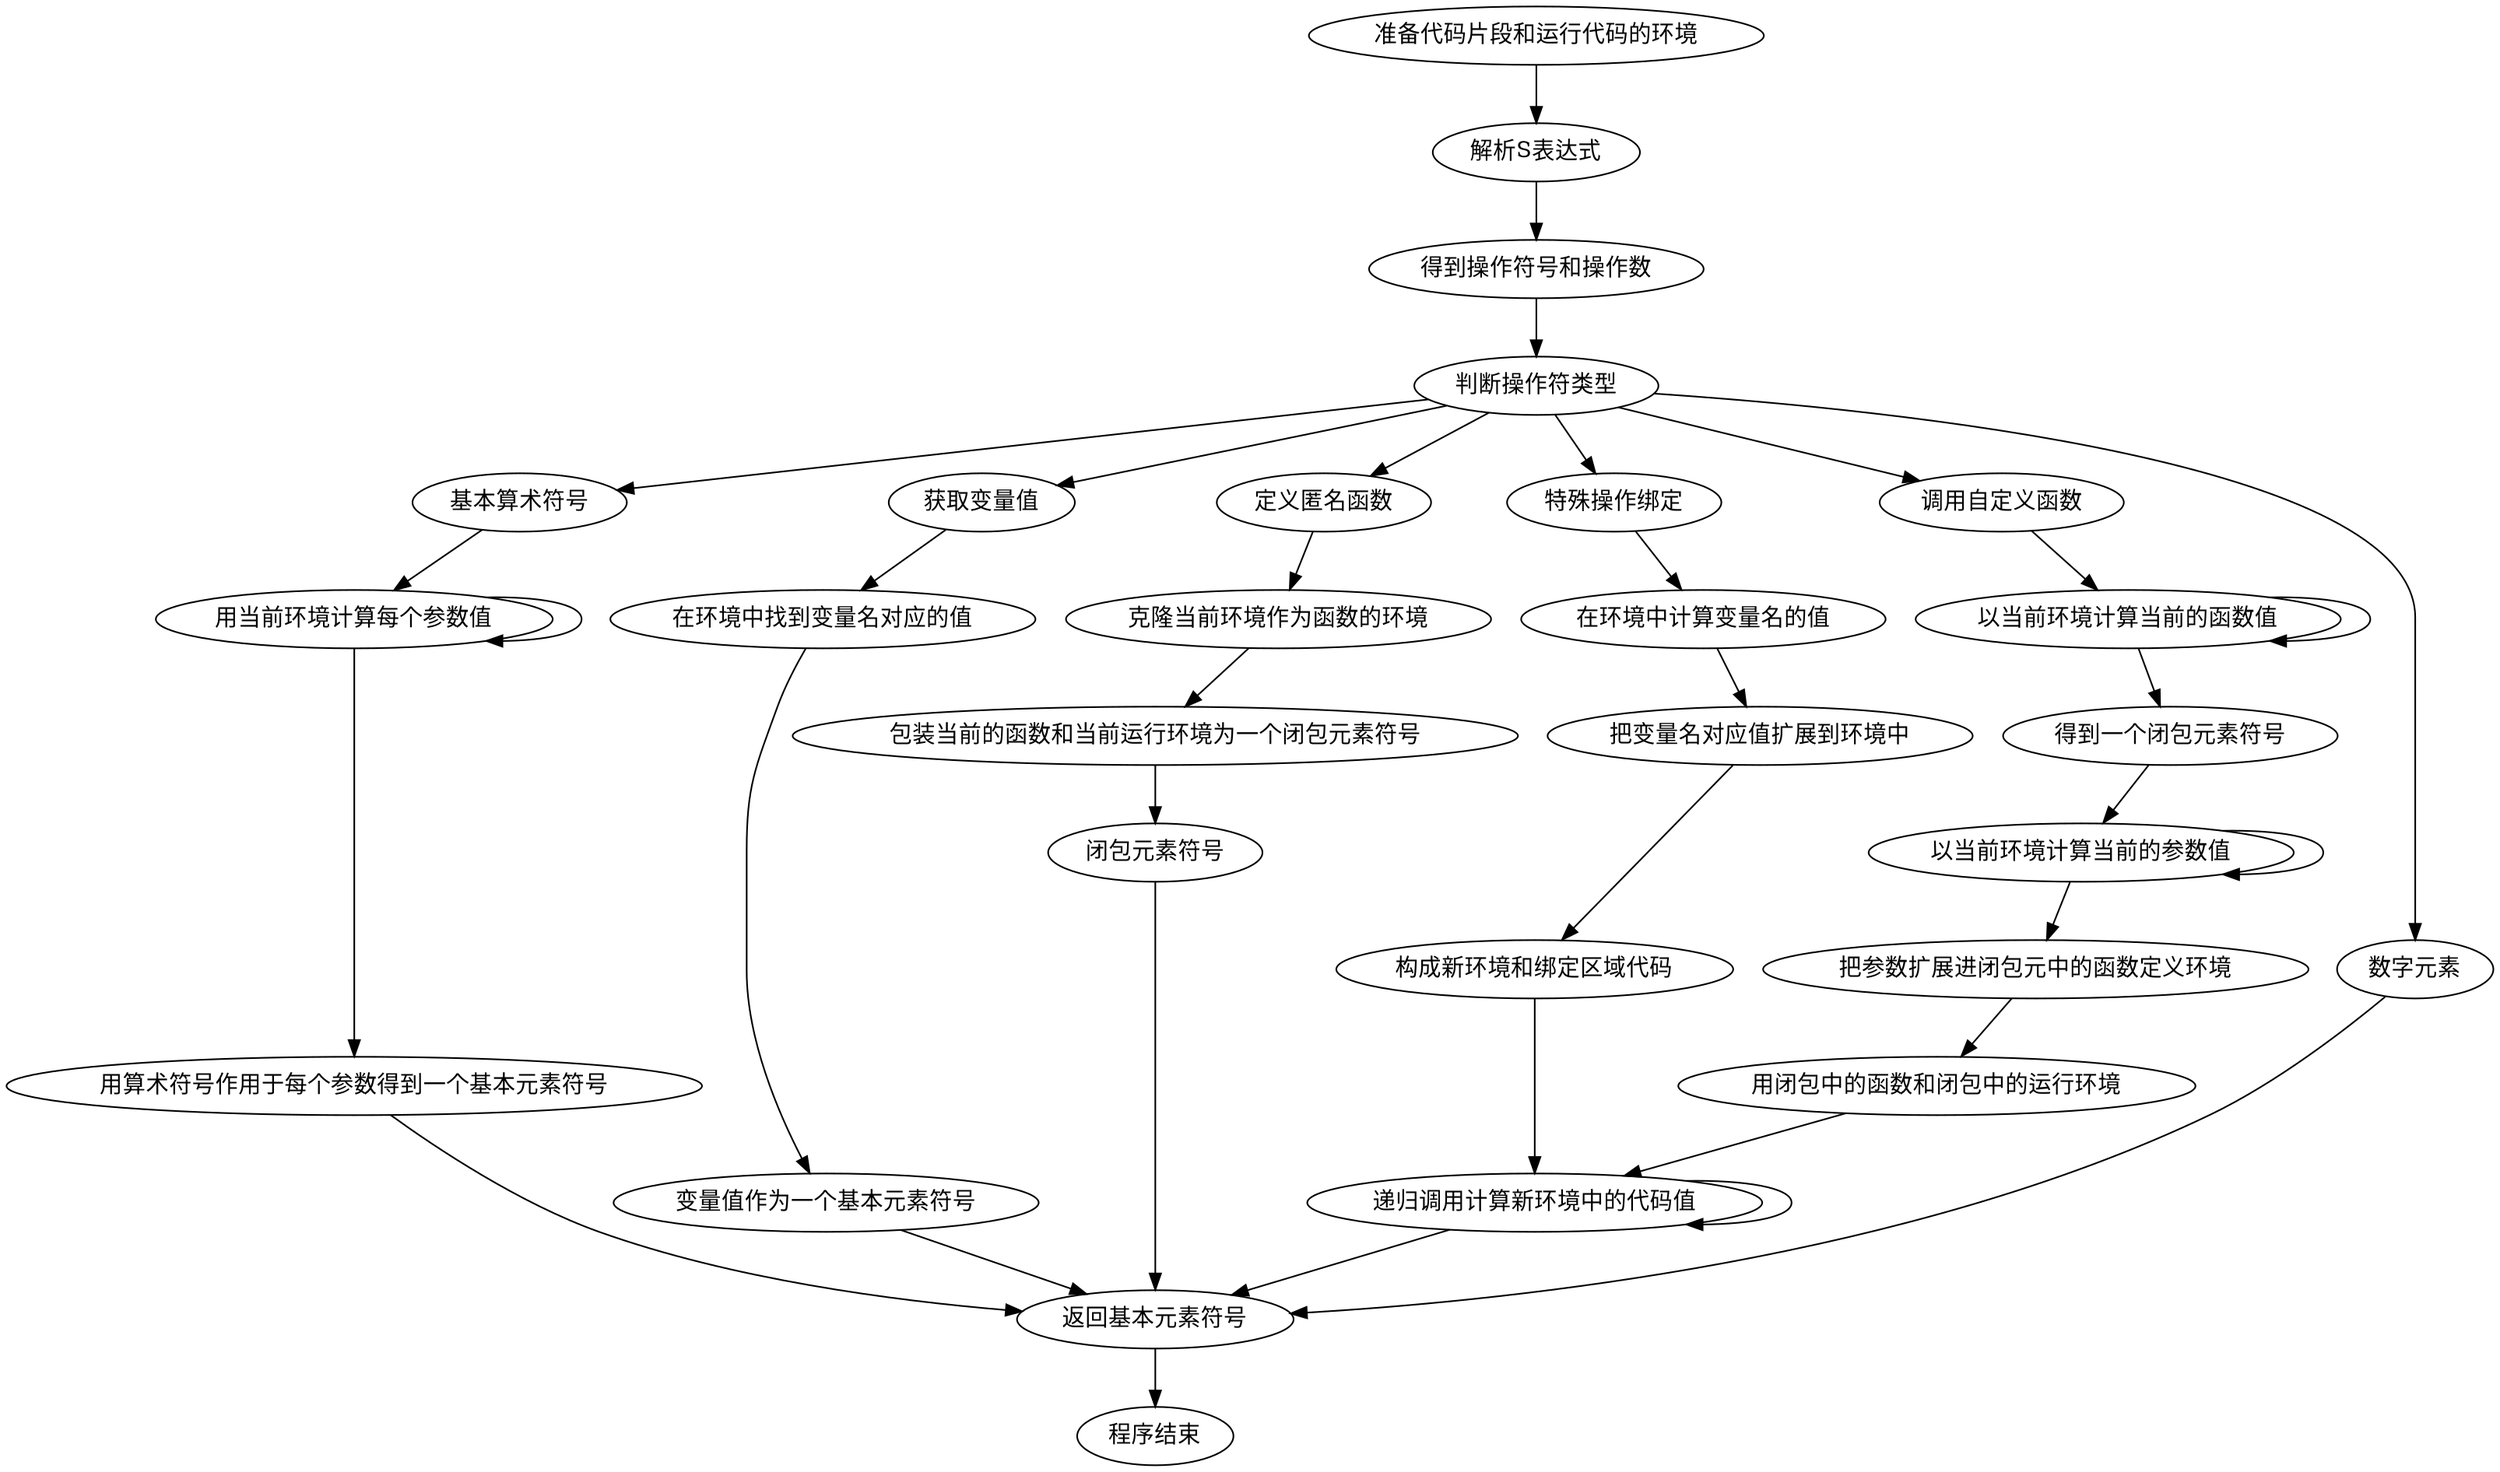 digraph graphname {

    准备代码片段和运行代码的环境 -> 解析S表达式
    解析S表达式 ->得到操作符号和操作数-> 判断操作符类型  
    用当前环境计算每个参数值 -> 用当前环境计算每个参数值
    判断操作符类型 -> 基本算术符号 -> 用当前环境计算每个参数值 -> 用算术符号作用于每个参数得到一个基本元素符号->返回基本元素符号
    判断操作符类型 -> 获取变量值 -> 在环境中找到变量名对应的值 -> 变量值作为一个基本元素符号->返回基本元素符号
    判断操作符类型 -> 特殊操作绑定 -> 在环境中计算变量名的值-> 把变量名对应值扩展到环境中 -> 构成新环境和绑定区域代码
    构成新环境和绑定区域代码 -> 递归调用计算新环境中的代码值 -> 返回基本元素符号
    判断操作符类型 -> 定义匿名函数 -> 克隆当前环境作为函数的环境-> 包装当前的函数和当前运行环境为一个闭包元素符号 -> 闭包元素符号-> 返回基本元素符号
    判断操作符类型 -> 调用自定义函数 ->以当前环境计算当前的函数值->得到一个闭包元素符号 -> 以当前环境计算当前的参数值    
    以当前环境计算当前的参数值 -> 把参数扩展进闭包元中的函数定义环境 ->用闭包中的函数和闭包中的运行环境->递归调用计算新环境中的代码值
    以当前环境计算当前的参数值 -> 以当前环境计算当前的参数值
    以当前环境计算当前的函数值 -> 以当前环境计算当前的函数值
    判断操作符类型 -> 数字元素 ->返回基本元素符号
    返回基本元素符号 -> 程序结束
    递归调用计算新环境中的代码值 -> 递归调用计算新环境中的代码值
   
}
